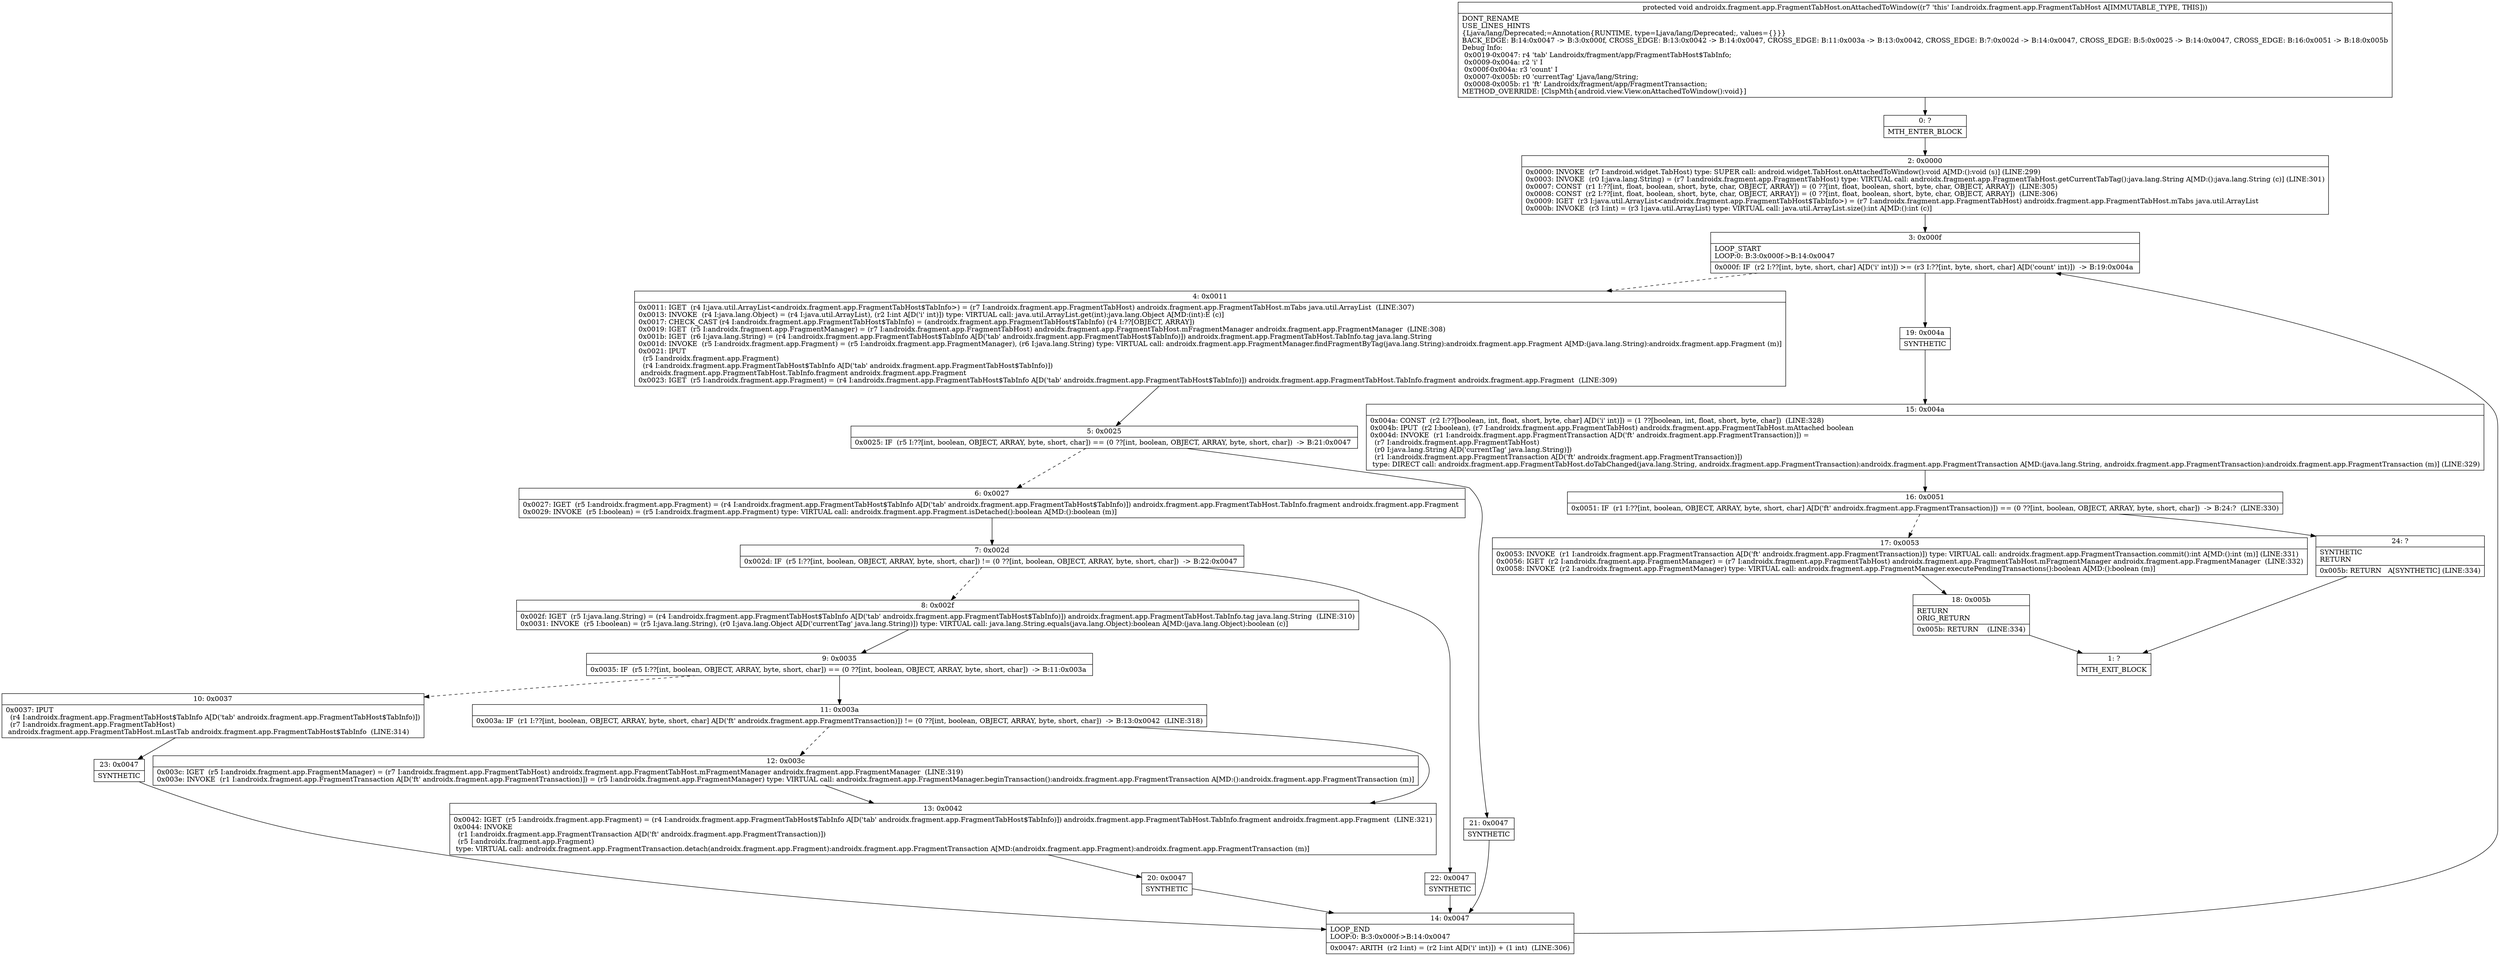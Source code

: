 digraph "CFG forandroidx.fragment.app.FragmentTabHost.onAttachedToWindow()V" {
Node_0 [shape=record,label="{0\:\ ?|MTH_ENTER_BLOCK\l}"];
Node_2 [shape=record,label="{2\:\ 0x0000|0x0000: INVOKE  (r7 I:android.widget.TabHost) type: SUPER call: android.widget.TabHost.onAttachedToWindow():void A[MD:():void (s)] (LINE:299)\l0x0003: INVOKE  (r0 I:java.lang.String) = (r7 I:androidx.fragment.app.FragmentTabHost) type: VIRTUAL call: androidx.fragment.app.FragmentTabHost.getCurrentTabTag():java.lang.String A[MD:():java.lang.String (c)] (LINE:301)\l0x0007: CONST  (r1 I:??[int, float, boolean, short, byte, char, OBJECT, ARRAY]) = (0 ??[int, float, boolean, short, byte, char, OBJECT, ARRAY])  (LINE:305)\l0x0008: CONST  (r2 I:??[int, float, boolean, short, byte, char, OBJECT, ARRAY]) = (0 ??[int, float, boolean, short, byte, char, OBJECT, ARRAY])  (LINE:306)\l0x0009: IGET  (r3 I:java.util.ArrayList\<androidx.fragment.app.FragmentTabHost$TabInfo\>) = (r7 I:androidx.fragment.app.FragmentTabHost) androidx.fragment.app.FragmentTabHost.mTabs java.util.ArrayList \l0x000b: INVOKE  (r3 I:int) = (r3 I:java.util.ArrayList) type: VIRTUAL call: java.util.ArrayList.size():int A[MD:():int (c)]\l}"];
Node_3 [shape=record,label="{3\:\ 0x000f|LOOP_START\lLOOP:0: B:3:0x000f\-\>B:14:0x0047\l|0x000f: IF  (r2 I:??[int, byte, short, char] A[D('i' int)]) \>= (r3 I:??[int, byte, short, char] A[D('count' int)])  \-\> B:19:0x004a \l}"];
Node_4 [shape=record,label="{4\:\ 0x0011|0x0011: IGET  (r4 I:java.util.ArrayList\<androidx.fragment.app.FragmentTabHost$TabInfo\>) = (r7 I:androidx.fragment.app.FragmentTabHost) androidx.fragment.app.FragmentTabHost.mTabs java.util.ArrayList  (LINE:307)\l0x0013: INVOKE  (r4 I:java.lang.Object) = (r4 I:java.util.ArrayList), (r2 I:int A[D('i' int)]) type: VIRTUAL call: java.util.ArrayList.get(int):java.lang.Object A[MD:(int):E (c)]\l0x0017: CHECK_CAST (r4 I:androidx.fragment.app.FragmentTabHost$TabInfo) = (androidx.fragment.app.FragmentTabHost$TabInfo) (r4 I:??[OBJECT, ARRAY]) \l0x0019: IGET  (r5 I:androidx.fragment.app.FragmentManager) = (r7 I:androidx.fragment.app.FragmentTabHost) androidx.fragment.app.FragmentTabHost.mFragmentManager androidx.fragment.app.FragmentManager  (LINE:308)\l0x001b: IGET  (r6 I:java.lang.String) = (r4 I:androidx.fragment.app.FragmentTabHost$TabInfo A[D('tab' androidx.fragment.app.FragmentTabHost$TabInfo)]) androidx.fragment.app.FragmentTabHost.TabInfo.tag java.lang.String \l0x001d: INVOKE  (r5 I:androidx.fragment.app.Fragment) = (r5 I:androidx.fragment.app.FragmentManager), (r6 I:java.lang.String) type: VIRTUAL call: androidx.fragment.app.FragmentManager.findFragmentByTag(java.lang.String):androidx.fragment.app.Fragment A[MD:(java.lang.String):androidx.fragment.app.Fragment (m)]\l0x0021: IPUT  \l  (r5 I:androidx.fragment.app.Fragment)\l  (r4 I:androidx.fragment.app.FragmentTabHost$TabInfo A[D('tab' androidx.fragment.app.FragmentTabHost$TabInfo)])\l androidx.fragment.app.FragmentTabHost.TabInfo.fragment androidx.fragment.app.Fragment \l0x0023: IGET  (r5 I:androidx.fragment.app.Fragment) = (r4 I:androidx.fragment.app.FragmentTabHost$TabInfo A[D('tab' androidx.fragment.app.FragmentTabHost$TabInfo)]) androidx.fragment.app.FragmentTabHost.TabInfo.fragment androidx.fragment.app.Fragment  (LINE:309)\l}"];
Node_5 [shape=record,label="{5\:\ 0x0025|0x0025: IF  (r5 I:??[int, boolean, OBJECT, ARRAY, byte, short, char]) == (0 ??[int, boolean, OBJECT, ARRAY, byte, short, char])  \-\> B:21:0x0047 \l}"];
Node_6 [shape=record,label="{6\:\ 0x0027|0x0027: IGET  (r5 I:androidx.fragment.app.Fragment) = (r4 I:androidx.fragment.app.FragmentTabHost$TabInfo A[D('tab' androidx.fragment.app.FragmentTabHost$TabInfo)]) androidx.fragment.app.FragmentTabHost.TabInfo.fragment androidx.fragment.app.Fragment \l0x0029: INVOKE  (r5 I:boolean) = (r5 I:androidx.fragment.app.Fragment) type: VIRTUAL call: androidx.fragment.app.Fragment.isDetached():boolean A[MD:():boolean (m)]\l}"];
Node_7 [shape=record,label="{7\:\ 0x002d|0x002d: IF  (r5 I:??[int, boolean, OBJECT, ARRAY, byte, short, char]) != (0 ??[int, boolean, OBJECT, ARRAY, byte, short, char])  \-\> B:22:0x0047 \l}"];
Node_8 [shape=record,label="{8\:\ 0x002f|0x002f: IGET  (r5 I:java.lang.String) = (r4 I:androidx.fragment.app.FragmentTabHost$TabInfo A[D('tab' androidx.fragment.app.FragmentTabHost$TabInfo)]) androidx.fragment.app.FragmentTabHost.TabInfo.tag java.lang.String  (LINE:310)\l0x0031: INVOKE  (r5 I:boolean) = (r5 I:java.lang.String), (r0 I:java.lang.Object A[D('currentTag' java.lang.String)]) type: VIRTUAL call: java.lang.String.equals(java.lang.Object):boolean A[MD:(java.lang.Object):boolean (c)]\l}"];
Node_9 [shape=record,label="{9\:\ 0x0035|0x0035: IF  (r5 I:??[int, boolean, OBJECT, ARRAY, byte, short, char]) == (0 ??[int, boolean, OBJECT, ARRAY, byte, short, char])  \-\> B:11:0x003a \l}"];
Node_10 [shape=record,label="{10\:\ 0x0037|0x0037: IPUT  \l  (r4 I:androidx.fragment.app.FragmentTabHost$TabInfo A[D('tab' androidx.fragment.app.FragmentTabHost$TabInfo)])\l  (r7 I:androidx.fragment.app.FragmentTabHost)\l androidx.fragment.app.FragmentTabHost.mLastTab androidx.fragment.app.FragmentTabHost$TabInfo  (LINE:314)\l}"];
Node_23 [shape=record,label="{23\:\ 0x0047|SYNTHETIC\l}"];
Node_14 [shape=record,label="{14\:\ 0x0047|LOOP_END\lLOOP:0: B:3:0x000f\-\>B:14:0x0047\l|0x0047: ARITH  (r2 I:int) = (r2 I:int A[D('i' int)]) + (1 int)  (LINE:306)\l}"];
Node_11 [shape=record,label="{11\:\ 0x003a|0x003a: IF  (r1 I:??[int, boolean, OBJECT, ARRAY, byte, short, char] A[D('ft' androidx.fragment.app.FragmentTransaction)]) != (0 ??[int, boolean, OBJECT, ARRAY, byte, short, char])  \-\> B:13:0x0042  (LINE:318)\l}"];
Node_12 [shape=record,label="{12\:\ 0x003c|0x003c: IGET  (r5 I:androidx.fragment.app.FragmentManager) = (r7 I:androidx.fragment.app.FragmentTabHost) androidx.fragment.app.FragmentTabHost.mFragmentManager androidx.fragment.app.FragmentManager  (LINE:319)\l0x003e: INVOKE  (r1 I:androidx.fragment.app.FragmentTransaction A[D('ft' androidx.fragment.app.FragmentTransaction)]) = (r5 I:androidx.fragment.app.FragmentManager) type: VIRTUAL call: androidx.fragment.app.FragmentManager.beginTransaction():androidx.fragment.app.FragmentTransaction A[MD:():androidx.fragment.app.FragmentTransaction (m)]\l}"];
Node_13 [shape=record,label="{13\:\ 0x0042|0x0042: IGET  (r5 I:androidx.fragment.app.Fragment) = (r4 I:androidx.fragment.app.FragmentTabHost$TabInfo A[D('tab' androidx.fragment.app.FragmentTabHost$TabInfo)]) androidx.fragment.app.FragmentTabHost.TabInfo.fragment androidx.fragment.app.Fragment  (LINE:321)\l0x0044: INVOKE  \l  (r1 I:androidx.fragment.app.FragmentTransaction A[D('ft' androidx.fragment.app.FragmentTransaction)])\l  (r5 I:androidx.fragment.app.Fragment)\l type: VIRTUAL call: androidx.fragment.app.FragmentTransaction.detach(androidx.fragment.app.Fragment):androidx.fragment.app.FragmentTransaction A[MD:(androidx.fragment.app.Fragment):androidx.fragment.app.FragmentTransaction (m)]\l}"];
Node_20 [shape=record,label="{20\:\ 0x0047|SYNTHETIC\l}"];
Node_22 [shape=record,label="{22\:\ 0x0047|SYNTHETIC\l}"];
Node_21 [shape=record,label="{21\:\ 0x0047|SYNTHETIC\l}"];
Node_19 [shape=record,label="{19\:\ 0x004a|SYNTHETIC\l}"];
Node_15 [shape=record,label="{15\:\ 0x004a|0x004a: CONST  (r2 I:??[boolean, int, float, short, byte, char] A[D('i' int)]) = (1 ??[boolean, int, float, short, byte, char])  (LINE:328)\l0x004b: IPUT  (r2 I:boolean), (r7 I:androidx.fragment.app.FragmentTabHost) androidx.fragment.app.FragmentTabHost.mAttached boolean \l0x004d: INVOKE  (r1 I:androidx.fragment.app.FragmentTransaction A[D('ft' androidx.fragment.app.FragmentTransaction)]) = \l  (r7 I:androidx.fragment.app.FragmentTabHost)\l  (r0 I:java.lang.String A[D('currentTag' java.lang.String)])\l  (r1 I:androidx.fragment.app.FragmentTransaction A[D('ft' androidx.fragment.app.FragmentTransaction)])\l type: DIRECT call: androidx.fragment.app.FragmentTabHost.doTabChanged(java.lang.String, androidx.fragment.app.FragmentTransaction):androidx.fragment.app.FragmentTransaction A[MD:(java.lang.String, androidx.fragment.app.FragmentTransaction):androidx.fragment.app.FragmentTransaction (m)] (LINE:329)\l}"];
Node_16 [shape=record,label="{16\:\ 0x0051|0x0051: IF  (r1 I:??[int, boolean, OBJECT, ARRAY, byte, short, char] A[D('ft' androidx.fragment.app.FragmentTransaction)]) == (0 ??[int, boolean, OBJECT, ARRAY, byte, short, char])  \-\> B:24:?  (LINE:330)\l}"];
Node_17 [shape=record,label="{17\:\ 0x0053|0x0053: INVOKE  (r1 I:androidx.fragment.app.FragmentTransaction A[D('ft' androidx.fragment.app.FragmentTransaction)]) type: VIRTUAL call: androidx.fragment.app.FragmentTransaction.commit():int A[MD:():int (m)] (LINE:331)\l0x0056: IGET  (r2 I:androidx.fragment.app.FragmentManager) = (r7 I:androidx.fragment.app.FragmentTabHost) androidx.fragment.app.FragmentTabHost.mFragmentManager androidx.fragment.app.FragmentManager  (LINE:332)\l0x0058: INVOKE  (r2 I:androidx.fragment.app.FragmentManager) type: VIRTUAL call: androidx.fragment.app.FragmentManager.executePendingTransactions():boolean A[MD:():boolean (m)]\l}"];
Node_18 [shape=record,label="{18\:\ 0x005b|RETURN\lORIG_RETURN\l|0x005b: RETURN    (LINE:334)\l}"];
Node_1 [shape=record,label="{1\:\ ?|MTH_EXIT_BLOCK\l}"];
Node_24 [shape=record,label="{24\:\ ?|SYNTHETIC\lRETURN\l|0x005b: RETURN   A[SYNTHETIC] (LINE:334)\l}"];
MethodNode[shape=record,label="{protected void androidx.fragment.app.FragmentTabHost.onAttachedToWindow((r7 'this' I:androidx.fragment.app.FragmentTabHost A[IMMUTABLE_TYPE, THIS]))  | DONT_RENAME\lUSE_LINES_HINTS\l\{Ljava\/lang\/Deprecated;=Annotation\{RUNTIME, type=Ljava\/lang\/Deprecated;, values=\{\}\}\}\lBACK_EDGE: B:14:0x0047 \-\> B:3:0x000f, CROSS_EDGE: B:13:0x0042 \-\> B:14:0x0047, CROSS_EDGE: B:11:0x003a \-\> B:13:0x0042, CROSS_EDGE: B:7:0x002d \-\> B:14:0x0047, CROSS_EDGE: B:5:0x0025 \-\> B:14:0x0047, CROSS_EDGE: B:16:0x0051 \-\> B:18:0x005b\lDebug Info:\l  0x0019\-0x0047: r4 'tab' Landroidx\/fragment\/app\/FragmentTabHost$TabInfo;\l  0x0009\-0x004a: r2 'i' I\l  0x000f\-0x004a: r3 'count' I\l  0x0007\-0x005b: r0 'currentTag' Ljava\/lang\/String;\l  0x0008\-0x005b: r1 'ft' Landroidx\/fragment\/app\/FragmentTransaction;\lMETHOD_OVERRIDE: [ClspMth\{android.view.View.onAttachedToWindow():void\}]\l}"];
MethodNode -> Node_0;Node_0 -> Node_2;
Node_2 -> Node_3;
Node_3 -> Node_4[style=dashed];
Node_3 -> Node_19;
Node_4 -> Node_5;
Node_5 -> Node_6[style=dashed];
Node_5 -> Node_21;
Node_6 -> Node_7;
Node_7 -> Node_8[style=dashed];
Node_7 -> Node_22;
Node_8 -> Node_9;
Node_9 -> Node_10[style=dashed];
Node_9 -> Node_11;
Node_10 -> Node_23;
Node_23 -> Node_14;
Node_14 -> Node_3;
Node_11 -> Node_12[style=dashed];
Node_11 -> Node_13;
Node_12 -> Node_13;
Node_13 -> Node_20;
Node_20 -> Node_14;
Node_22 -> Node_14;
Node_21 -> Node_14;
Node_19 -> Node_15;
Node_15 -> Node_16;
Node_16 -> Node_17[style=dashed];
Node_16 -> Node_24;
Node_17 -> Node_18;
Node_18 -> Node_1;
Node_24 -> Node_1;
}

